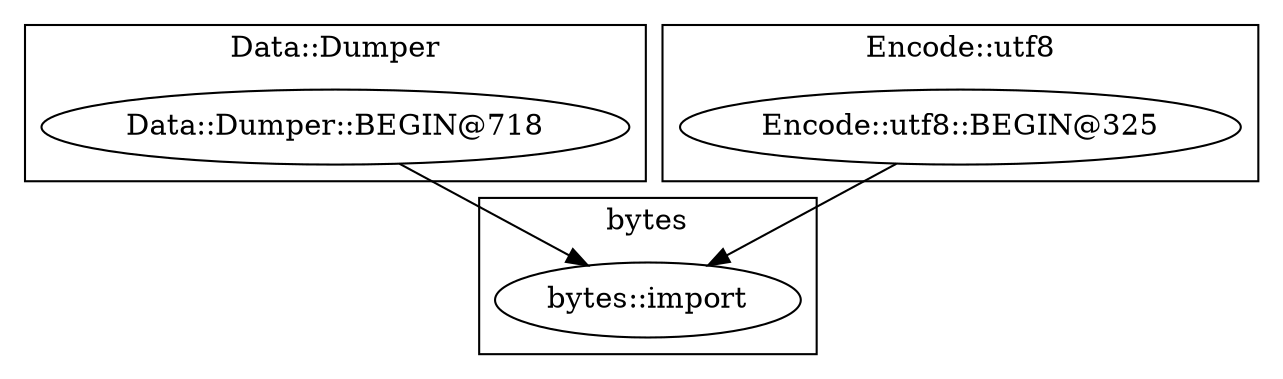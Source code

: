 digraph {
graph [overlap=false]
subgraph cluster_Data_Dumper {
	label="Data::Dumper";
	"Data::Dumper::BEGIN@718";
}
subgraph cluster_bytes {
	label="bytes";
	"bytes::import";
}
subgraph cluster_Encode_utf8 {
	label="Encode::utf8";
	"Encode::utf8::BEGIN@325";
}
"Encode::utf8::BEGIN@325" -> "bytes::import";
"Data::Dumper::BEGIN@718" -> "bytes::import";
}
